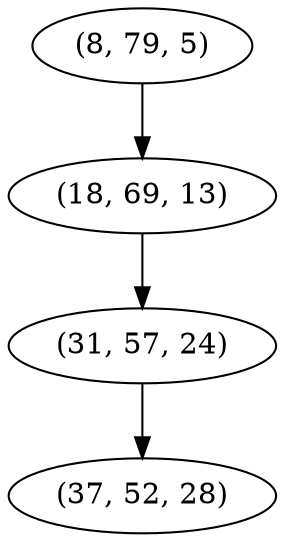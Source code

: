 digraph tree {
    "(8, 79, 5)";
    "(18, 69, 13)";
    "(31, 57, 24)";
    "(37, 52, 28)";
    "(8, 79, 5)" -> "(18, 69, 13)";
    "(18, 69, 13)" -> "(31, 57, 24)";
    "(31, 57, 24)" -> "(37, 52, 28)";
}
